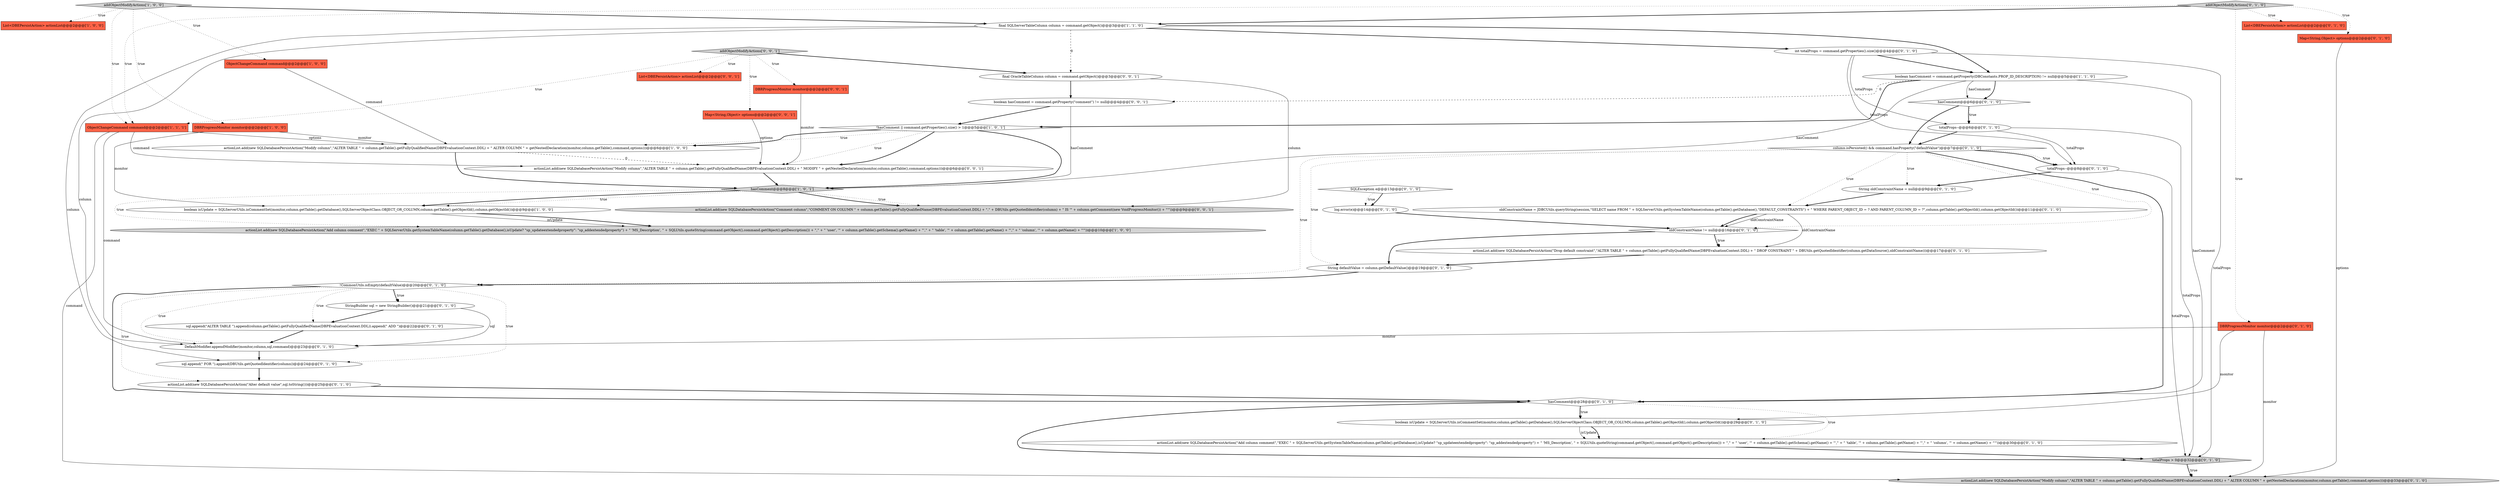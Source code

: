 digraph {
11 [style = filled, label = "!hasComment || command.getProperties().size() > 1@@@5@@@['1', '0', '1']", fillcolor = white, shape = diamond image = "AAA0AAABBB1BBB"];
20 [style = filled, label = "totalProps > 0@@@32@@@['0', '1', '0']", fillcolor = lightgray, shape = diamond image = "AAA1AAABBB2BBB"];
17 [style = filled, label = "!CommonUtils.isEmpty(defaultValue)@@@20@@@['0', '1', '0']", fillcolor = white, shape = diamond image = "AAA1AAABBB2BBB"];
7 [style = filled, label = "ObjectChangeCommand command@@@2@@@['1', '1', '1']", fillcolor = tomato, shape = box image = "AAA0AAABBB1BBB"];
23 [style = filled, label = "DefaultModifier.appendModifier(monitor,column,sql,command)@@@23@@@['0', '1', '0']", fillcolor = white, shape = ellipse image = "AAA1AAABBB2BBB"];
31 [style = filled, label = "String oldConstraintName = null@@@9@@@['0', '1', '0']", fillcolor = white, shape = ellipse image = "AAA1AAABBB2BBB"];
8 [style = filled, label = "boolean hasComment = command.getProperty(DBConstants.PROP_ID_DESCRIPTION) != null@@@5@@@['1', '1', '0']", fillcolor = white, shape = ellipse image = "AAA0AAABBB1BBB"];
18 [style = filled, label = "actionList.add(new SQLDatabasePersistAction(\"Modify column\",\"ALTER TABLE \" + column.getTable().getFullyQualifiedName(DBPEvaluationContext.DDL) + \" ALTER COLUMN \" + getNestedDeclaration(monitor,column.getTable(),command,options)))@@@33@@@['0', '1', '0']", fillcolor = lightgray, shape = ellipse image = "AAA1AAABBB2BBB"];
16 [style = filled, label = "totalProps--@@@8@@@['0', '1', '0']", fillcolor = white, shape = ellipse image = "AAA1AAABBB2BBB"];
33 [style = filled, label = "column.isPersisted() && command.hasProperty(\"defaultValue\")@@@7@@@['0', '1', '0']", fillcolor = white, shape = diamond image = "AAA0AAABBB2BBB"];
32 [style = filled, label = "sql.append(\"ALTER TABLE \").append(column.getTable().getFullyQualifiedName(DBPEvaluationContext.DDL)).append(\" ADD \")@@@22@@@['0', '1', '0']", fillcolor = white, shape = ellipse image = "AAA1AAABBB2BBB"];
26 [style = filled, label = "sql.append(\" FOR \").append(DBUtils.getQuotedIdentifier(column))@@@24@@@['0', '1', '0']", fillcolor = white, shape = ellipse image = "AAA1AAABBB2BBB"];
37 [style = filled, label = "actionList.add(new SQLDatabasePersistAction(\"Alter default value\",sql.toString()))@@@25@@@['0', '1', '0']", fillcolor = white, shape = ellipse image = "AAA1AAABBB2BBB"];
28 [style = filled, label = "actionList.add(new SQLDatabasePersistAction(\"Add column comment\",\"EXEC \" + SQLServerUtils.getSystemTableName(column.getTable().getDatabase(),isUpdate? \"sp_updateextendedproperty\": \"sp_addextendedproperty\") + \" 'MS_Description', \" + SQLUtils.quoteString(command.getObject(),command.getObject().getDescription()) + \",\" + \" 'user', '\" + column.getTable().getSchema().getName() + \"',\" + \" 'table', '\" + column.getTable().getName() + \"',\" + \" 'column', '\" + column.getName() + \"'\"))@@@30@@@['0', '1', '0']", fillcolor = white, shape = ellipse image = "AAA0AAABBB2BBB"];
10 [style = filled, label = "actionList.add(new SQLDatabasePersistAction(\"Add column comment\",\"EXEC \" + SQLServerUtils.getSystemTableName(column.getTable().getDatabase(),isUpdate? \"sp_updateextendedproperty\": \"sp_addextendedproperty\") + \" 'MS_Description', \" + SQLUtils.quoteString(command.getObject(),command.getObject().getDescription()) + \",\" + \" 'user', '\" + column.getTable().getSchema().getName() + \"',\" + \" 'table', '\" + column.getTable().getName() + \"',\" + \" 'column', '\" + column.getName() + \"'\"))@@@10@@@['1', '0', '0']", fillcolor = lightgray, shape = ellipse image = "AAA0AAABBB1BBB"];
44 [style = filled, label = "actionList.add(new SQLDatabasePersistAction(\"Comment column\",\"COMMENT ON COLUMN \" + column.getTable().getFullyQualifiedName(DBPEvaluationContext.DDL) + \".\" + DBUtils.getQuotedIdentifier(column) + \" IS '\" + column.getComment(new VoidProgressMonitor()) + \"'\"))@@@9@@@['0', '0', '1']", fillcolor = lightgray, shape = ellipse image = "AAA0AAABBB3BBB"];
40 [style = filled, label = "boolean hasComment = command.getProperty(\"comment\") != null@@@4@@@['0', '0', '1']", fillcolor = white, shape = ellipse image = "AAA0AAABBB3BBB"];
34 [style = filled, label = "StringBuilder sql = new StringBuilder()@@@21@@@['0', '1', '0']", fillcolor = white, shape = ellipse image = "AAA1AAABBB2BBB"];
41 [style = filled, label = "DBRProgressMonitor monitor@@@2@@@['0', '0', '1']", fillcolor = tomato, shape = box image = "AAA0AAABBB3BBB"];
6 [style = filled, label = "actionList.add(new SQLDatabasePersistAction(\"Modify column\",\"ALTER TABLE \" + column.getTable().getFullyQualifiedName(DBPEvaluationContext.DDL) + \" ALTER COLUMN \" + getNestedDeclaration(monitor,column.getTable(),command,options)))@@@6@@@['1', '0', '0']", fillcolor = white, shape = ellipse image = "AAA0AAABBB1BBB"];
24 [style = filled, label = "int totalProps = command.getProperties().size()@@@4@@@['0', '1', '0']", fillcolor = white, shape = ellipse image = "AAA1AAABBB2BBB"];
0 [style = filled, label = "ObjectChangeCommand command@@@2@@@['1', '0', '0']", fillcolor = tomato, shape = box image = "AAA0AAABBB1BBB"];
21 [style = filled, label = "Map<String,Object> options@@@2@@@['0', '1', '0']", fillcolor = tomato, shape = box image = "AAA0AAABBB2BBB"];
22 [style = filled, label = "List<DBEPersistAction> actionList@@@2@@@['0', '1', '0']", fillcolor = tomato, shape = box image = "AAA0AAABBB2BBB"];
3 [style = filled, label = "final SQLServerTableColumn column = command.getObject()@@@3@@@['1', '1', '0']", fillcolor = white, shape = ellipse image = "AAA0AAABBB1BBB"];
38 [style = filled, label = "String defaultValue = column.getDefaultValue()@@@19@@@['0', '1', '0']", fillcolor = white, shape = ellipse image = "AAA1AAABBB2BBB"];
30 [style = filled, label = "oldConstraintName = JDBCUtils.queryString(session,\"SELECT name FROM \" + SQLServerUtils.getSystemTableName(column.getTable().getDatabase(),\"DEFAULT_CONSTRAINTS\") + \" WHERE PARENT_OBJECT_ID = ? AND PARENT_COLUMN_ID = ?\",column.getTable().getObjectId(),column.getObjectId())@@@11@@@['0', '1', '0']", fillcolor = white, shape = ellipse image = "AAA1AAABBB2BBB"];
36 [style = filled, label = "SQLException e@@@13@@@['0', '1', '0']", fillcolor = white, shape = diamond image = "AAA1AAABBB2BBB"];
27 [style = filled, label = "log.error(e)@@@14@@@['0', '1', '0']", fillcolor = white, shape = ellipse image = "AAA1AAABBB2BBB"];
2 [style = filled, label = "DBRProgressMonitor monitor@@@2@@@['1', '0', '0']", fillcolor = tomato, shape = box image = "AAA0AAABBB1BBB"];
9 [style = filled, label = "addObjectModifyActions['1', '0', '0']", fillcolor = lightgray, shape = diamond image = "AAA0AAABBB1BBB"];
12 [style = filled, label = "hasComment@@@28@@@['0', '1', '0']", fillcolor = white, shape = diamond image = "AAA0AAABBB2BBB"];
15 [style = filled, label = "boolean isUpdate = SQLServerUtils.isCommentSet(monitor,column.getTable().getDatabase(),SQLServerObjectClass.OBJECT_OR_COLUMN,column.getTable().getObjectId(),column.getObjectId())@@@29@@@['0', '1', '0']", fillcolor = white, shape = ellipse image = "AAA0AAABBB2BBB"];
4 [style = filled, label = "hasComment@@@8@@@['1', '0', '1']", fillcolor = lightgray, shape = diamond image = "AAA0AAABBB1BBB"];
14 [style = filled, label = "totalProps--@@@6@@@['0', '1', '0']", fillcolor = white, shape = ellipse image = "AAA0AAABBB2BBB"];
1 [style = filled, label = "List<DBEPersistAction> actionList@@@2@@@['1', '0', '0']", fillcolor = tomato, shape = box image = "AAA0AAABBB1BBB"];
39 [style = filled, label = "Map<String,Object> options@@@2@@@['0', '0', '1']", fillcolor = tomato, shape = box image = "AAA0AAABBB3BBB"];
5 [style = filled, label = "boolean isUpdate = SQLServerUtils.isCommentSet(monitor,column.getTable().getDatabase(),SQLServerObjectClass.OBJECT_OR_COLUMN,column.getTable().getObjectId(),column.getObjectId())@@@9@@@['1', '0', '0']", fillcolor = white, shape = ellipse image = "AAA0AAABBB1BBB"];
19 [style = filled, label = "oldConstraintName != null@@@16@@@['0', '1', '0']", fillcolor = white, shape = diamond image = "AAA1AAABBB2BBB"];
29 [style = filled, label = "actionList.add(new SQLDatabasePersistAction(\"Drop default constraint\",\"ALTER TABLE \" + column.getTable().getFullyQualifiedName(DBPEvaluationContext.DDL) + \" DROP CONSTRAINT \" + DBUtils.getQuotedIdentifier(column.getDataSource(),oldConstraintName)))@@@17@@@['0', '1', '0']", fillcolor = white, shape = ellipse image = "AAA1AAABBB2BBB"];
25 [style = filled, label = "hasComment@@@6@@@['0', '1', '0']", fillcolor = white, shape = diamond image = "AAA0AAABBB2BBB"];
35 [style = filled, label = "DBRProgressMonitor monitor@@@2@@@['0', '1', '0']", fillcolor = tomato, shape = box image = "AAA0AAABBB2BBB"];
13 [style = filled, label = "addObjectModifyActions['0', '1', '0']", fillcolor = lightgray, shape = diamond image = "AAA0AAABBB2BBB"];
45 [style = filled, label = "final OracleTableColumn column = command.getObject()@@@3@@@['0', '0', '1']", fillcolor = white, shape = ellipse image = "AAA0AAABBB3BBB"];
43 [style = filled, label = "addObjectModifyActions['0', '0', '1']", fillcolor = lightgray, shape = diamond image = "AAA0AAABBB3BBB"];
42 [style = filled, label = "List<DBEPersistAction> actionList@@@2@@@['0', '0', '1']", fillcolor = tomato, shape = box image = "AAA0AAABBB3BBB"];
46 [style = filled, label = "actionList.add(new SQLDatabasePersistAction(\"Modify column\",\"ALTER TABLE \" + column.getTable().getFullyQualifiedName(DBPEvaluationContext.DDL) + \" MODIFY \" + getNestedDeclaration(monitor,column.getTable(),command,options)))@@@6@@@['0', '0', '1']", fillcolor = white, shape = ellipse image = "AAA0AAABBB3BBB"];
32->23 [style = bold, label=""];
17->34 [style = dotted, label="true"];
3->24 [style = bold, label=""];
11->46 [style = bold, label=""];
43->41 [style = dotted, label="true"];
11->4 [style = bold, label=""];
45->44 [style = solid, label="column"];
24->20 [style = solid, label="totalProps"];
43->45 [style = bold, label=""];
24->14 [style = solid, label="totalProps"];
20->18 [style = dotted, label="true"];
4->44 [style = dotted, label="true"];
19->38 [style = bold, label=""];
3->45 [style = dashed, label="0"];
6->46 [style = dashed, label="0"];
33->31 [style = dotted, label="true"];
7->46 [style = solid, label="command"];
19->29 [style = bold, label=""];
33->17 [style = dotted, label="true"];
8->25 [style = bold, label=""];
38->17 [style = bold, label=""];
13->22 [style = dotted, label="true"];
4->5 [style = dotted, label="true"];
29->38 [style = bold, label=""];
27->19 [style = bold, label=""];
33->12 [style = bold, label=""];
35->18 [style = solid, label="monitor"];
40->11 [style = bold, label=""];
11->46 [style = dotted, label="true"];
15->28 [style = solid, label="isUpdate"];
3->26 [style = solid, label="column"];
33->38 [style = dotted, label="true"];
40->4 [style = solid, label="hasComment"];
20->18 [style = bold, label=""];
25->14 [style = bold, label=""];
9->1 [style = dotted, label="true"];
33->16 [style = dotted, label="true"];
2->5 [style = solid, label="monitor"];
25->33 [style = bold, label=""];
11->6 [style = bold, label=""];
0->6 [style = solid, label="command"];
23->26 [style = bold, label=""];
3->23 [style = solid, label="column"];
21->18 [style = solid, label="options"];
2->6 [style = solid, label="monitor"];
33->30 [style = dotted, label="true"];
25->14 [style = dotted, label="true"];
13->35 [style = dotted, label="true"];
35->15 [style = solid, label="monitor"];
11->6 [style = dotted, label="true"];
30->29 [style = solid, label="oldConstraintName"];
3->8 [style = bold, label=""];
12->20 [style = bold, label=""];
43->7 [style = dotted, label="true"];
7->23 [style = solid, label="command"];
46->4 [style = bold, label=""];
6->4 [style = bold, label=""];
45->40 [style = bold, label=""];
8->40 [style = dashed, label="0"];
28->20 [style = bold, label=""];
33->19 [style = dotted, label="true"];
24->16 [style = solid, label="totalProps"];
37->12 [style = bold, label=""];
19->29 [style = dotted, label="true"];
13->3 [style = bold, label=""];
31->30 [style = bold, label=""];
8->4 [style = solid, label="hasComment"];
17->26 [style = dotted, label="true"];
24->8 [style = bold, label=""];
5->10 [style = solid, label="isUpdate"];
17->37 [style = dotted, label="true"];
13->21 [style = dotted, label="true"];
36->27 [style = bold, label=""];
8->12 [style = solid, label="hasComment"];
36->27 [style = dotted, label="true"];
7->6 [style = solid, label="options"];
14->20 [style = solid, label="totalProps"];
9->0 [style = dotted, label="true"];
8->25 [style = solid, label="hasComment"];
9->7 [style = dotted, label="true"];
12->15 [style = bold, label=""];
4->10 [style = dotted, label="true"];
4->5 [style = bold, label=""];
9->3 [style = bold, label=""];
17->23 [style = dotted, label="true"];
16->20 [style = solid, label="totalProps"];
12->15 [style = dotted, label="true"];
17->12 [style = bold, label=""];
12->28 [style = dotted, label="true"];
5->10 [style = bold, label=""];
9->2 [style = dotted, label="true"];
17->32 [style = dotted, label="true"];
33->16 [style = bold, label=""];
39->46 [style = solid, label="options"];
8->11 [style = bold, label=""];
15->28 [style = bold, label=""];
41->46 [style = solid, label="monitor"];
34->23 [style = solid, label="sql"];
43->42 [style = dotted, label="true"];
7->18 [style = solid, label="command"];
43->39 [style = dotted, label="true"];
14->33 [style = bold, label=""];
16->31 [style = bold, label=""];
17->34 [style = bold, label=""];
26->37 [style = bold, label=""];
30->19 [style = bold, label=""];
13->7 [style = dotted, label="true"];
35->23 [style = solid, label="monitor"];
30->19 [style = solid, label="oldConstraintName"];
4->44 [style = bold, label=""];
34->32 [style = bold, label=""];
14->16 [style = solid, label="totalProps"];
}
